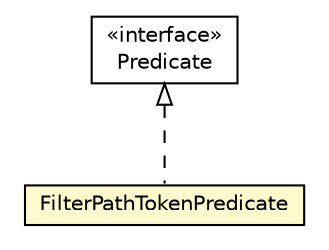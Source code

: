 #!/usr/local/bin/dot
#
# Class diagram 
# Generated by UMLGraph version R5_6-24-gf6e263 (http://www.umlgraph.org/)
#

digraph G {
	edge [fontname="Helvetica",fontsize=10,labelfontname="Helvetica",labelfontsize=10];
	node [fontname="Helvetica",fontsize=10,shape=plaintext];
	nodesep=0.25;
	ranksep=0.5;
	// net.trajano.doxdb.jsonpath.internal.token.ScanPathToken.Predicate
	c4555 [label=<<table title="net.trajano.doxdb.jsonpath.internal.token.ScanPathToken.Predicate" border="0" cellborder="1" cellspacing="0" cellpadding="2" port="p" href="./ScanPathToken.Predicate.html">
		<tr><td><table border="0" cellspacing="0" cellpadding="1">
<tr><td align="center" balign="center"> &#171;interface&#187; </td></tr>
<tr><td align="center" balign="center"> Predicate </td></tr>
		</table></td></tr>
		</table>>, URL="./ScanPathToken.Predicate.html", fontname="Helvetica", fontcolor="black", fontsize=10.0];
	// net.trajano.doxdb.jsonpath.internal.token.ScanPathToken.FilterPathTokenPredicate
	c4556 [label=<<table title="net.trajano.doxdb.jsonpath.internal.token.ScanPathToken.FilterPathTokenPredicate" border="0" cellborder="1" cellspacing="0" cellpadding="2" port="p" bgcolor="lemonChiffon" href="./ScanPathToken.FilterPathTokenPredicate.html">
		<tr><td><table border="0" cellspacing="0" cellpadding="1">
<tr><td align="center" balign="center"> FilterPathTokenPredicate </td></tr>
		</table></td></tr>
		</table>>, URL="./ScanPathToken.FilterPathTokenPredicate.html", fontname="Helvetica", fontcolor="black", fontsize=10.0];
	//net.trajano.doxdb.jsonpath.internal.token.ScanPathToken.FilterPathTokenPredicate implements net.trajano.doxdb.jsonpath.internal.token.ScanPathToken.Predicate
	c4555:p -> c4556:p [dir=back,arrowtail=empty,style=dashed];
}

